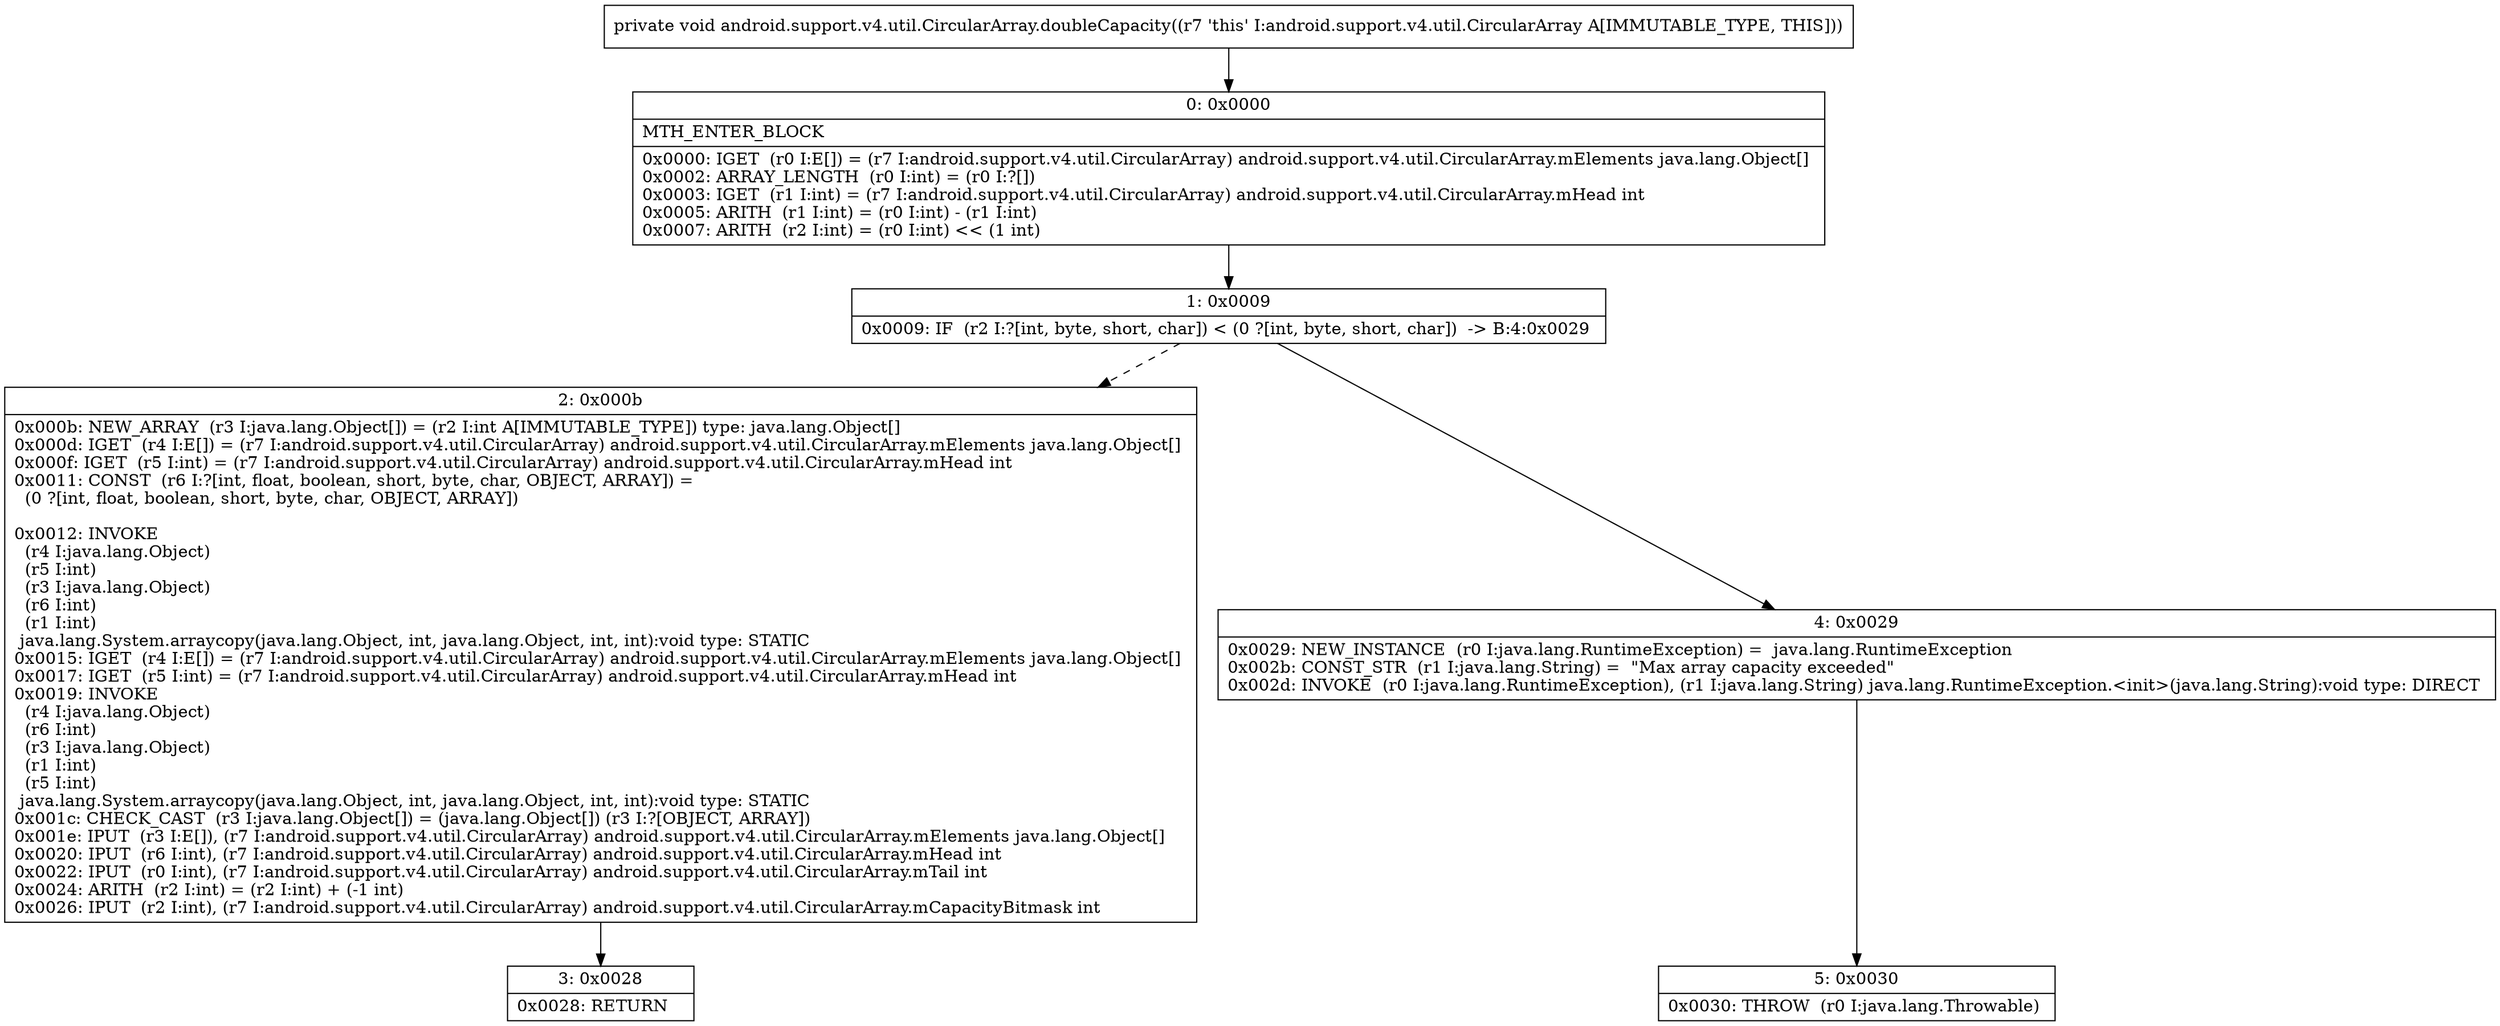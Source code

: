 digraph "CFG forandroid.support.v4.util.CircularArray.doubleCapacity()V" {
Node_0 [shape=record,label="{0\:\ 0x0000|MTH_ENTER_BLOCK\l|0x0000: IGET  (r0 I:E[]) = (r7 I:android.support.v4.util.CircularArray) android.support.v4.util.CircularArray.mElements java.lang.Object[] \l0x0002: ARRAY_LENGTH  (r0 I:int) = (r0 I:?[]) \l0x0003: IGET  (r1 I:int) = (r7 I:android.support.v4.util.CircularArray) android.support.v4.util.CircularArray.mHead int \l0x0005: ARITH  (r1 I:int) = (r0 I:int) \- (r1 I:int) \l0x0007: ARITH  (r2 I:int) = (r0 I:int) \<\< (1 int) \l}"];
Node_1 [shape=record,label="{1\:\ 0x0009|0x0009: IF  (r2 I:?[int, byte, short, char]) \< (0 ?[int, byte, short, char])  \-\> B:4:0x0029 \l}"];
Node_2 [shape=record,label="{2\:\ 0x000b|0x000b: NEW_ARRAY  (r3 I:java.lang.Object[]) = (r2 I:int A[IMMUTABLE_TYPE]) type: java.lang.Object[] \l0x000d: IGET  (r4 I:E[]) = (r7 I:android.support.v4.util.CircularArray) android.support.v4.util.CircularArray.mElements java.lang.Object[] \l0x000f: IGET  (r5 I:int) = (r7 I:android.support.v4.util.CircularArray) android.support.v4.util.CircularArray.mHead int \l0x0011: CONST  (r6 I:?[int, float, boolean, short, byte, char, OBJECT, ARRAY]) = \l  (0 ?[int, float, boolean, short, byte, char, OBJECT, ARRAY])\l \l0x0012: INVOKE  \l  (r4 I:java.lang.Object)\l  (r5 I:int)\l  (r3 I:java.lang.Object)\l  (r6 I:int)\l  (r1 I:int)\l java.lang.System.arraycopy(java.lang.Object, int, java.lang.Object, int, int):void type: STATIC \l0x0015: IGET  (r4 I:E[]) = (r7 I:android.support.v4.util.CircularArray) android.support.v4.util.CircularArray.mElements java.lang.Object[] \l0x0017: IGET  (r5 I:int) = (r7 I:android.support.v4.util.CircularArray) android.support.v4.util.CircularArray.mHead int \l0x0019: INVOKE  \l  (r4 I:java.lang.Object)\l  (r6 I:int)\l  (r3 I:java.lang.Object)\l  (r1 I:int)\l  (r5 I:int)\l java.lang.System.arraycopy(java.lang.Object, int, java.lang.Object, int, int):void type: STATIC \l0x001c: CHECK_CAST  (r3 I:java.lang.Object[]) = (java.lang.Object[]) (r3 I:?[OBJECT, ARRAY]) \l0x001e: IPUT  (r3 I:E[]), (r7 I:android.support.v4.util.CircularArray) android.support.v4.util.CircularArray.mElements java.lang.Object[] \l0x0020: IPUT  (r6 I:int), (r7 I:android.support.v4.util.CircularArray) android.support.v4.util.CircularArray.mHead int \l0x0022: IPUT  (r0 I:int), (r7 I:android.support.v4.util.CircularArray) android.support.v4.util.CircularArray.mTail int \l0x0024: ARITH  (r2 I:int) = (r2 I:int) + (\-1 int) \l0x0026: IPUT  (r2 I:int), (r7 I:android.support.v4.util.CircularArray) android.support.v4.util.CircularArray.mCapacityBitmask int \l}"];
Node_3 [shape=record,label="{3\:\ 0x0028|0x0028: RETURN   \l}"];
Node_4 [shape=record,label="{4\:\ 0x0029|0x0029: NEW_INSTANCE  (r0 I:java.lang.RuntimeException) =  java.lang.RuntimeException \l0x002b: CONST_STR  (r1 I:java.lang.String) =  \"Max array capacity exceeded\" \l0x002d: INVOKE  (r0 I:java.lang.RuntimeException), (r1 I:java.lang.String) java.lang.RuntimeException.\<init\>(java.lang.String):void type: DIRECT \l}"];
Node_5 [shape=record,label="{5\:\ 0x0030|0x0030: THROW  (r0 I:java.lang.Throwable) \l}"];
MethodNode[shape=record,label="{private void android.support.v4.util.CircularArray.doubleCapacity((r7 'this' I:android.support.v4.util.CircularArray A[IMMUTABLE_TYPE, THIS])) }"];
MethodNode -> Node_0;
Node_0 -> Node_1;
Node_1 -> Node_2[style=dashed];
Node_1 -> Node_4;
Node_2 -> Node_3;
Node_4 -> Node_5;
}


